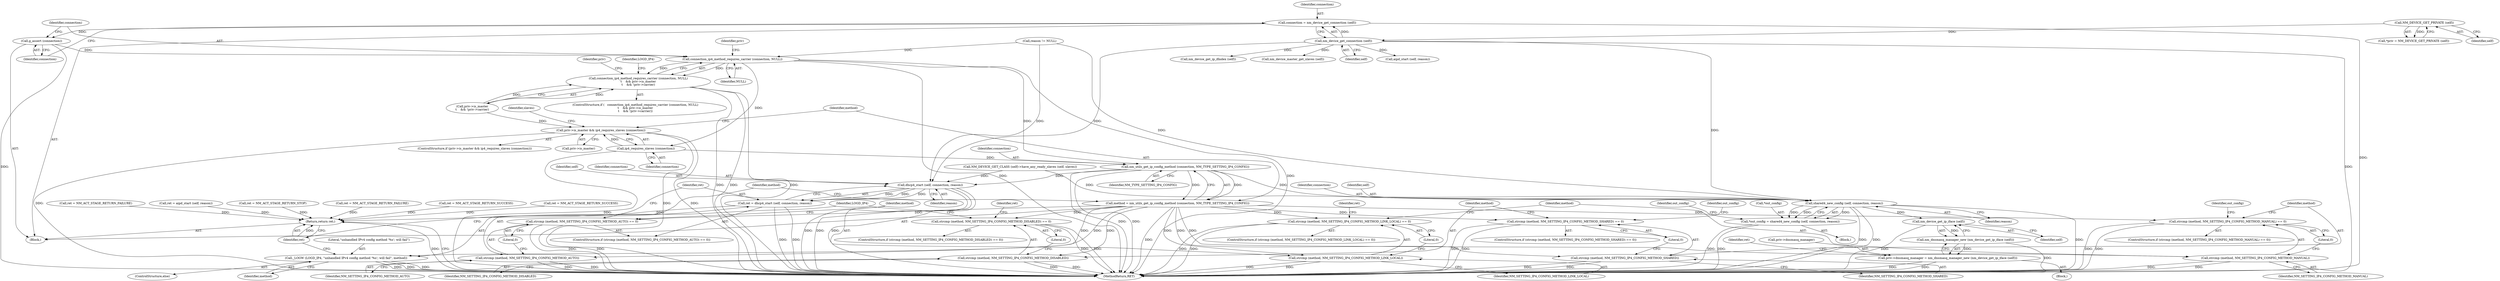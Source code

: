 digraph "0_NetworkManager_d5fc88e573fa58b93034b04d35a2454f5d28cad9@API" {
"1005721" [label="(Call,connection = nm_device_get_connection (self))"];
"1005723" [label="(Call,nm_device_get_connection (self))"];
"1005706" [label="(Call,NM_DEVICE_GET_PRIVATE (self))"];
"1005725" [label="(Call,g_assert (connection))"];
"1005729" [label="(Call,connection_ip4_method_requires_carrier (connection, NULL))"];
"1005728" [label="(Call,connection_ip4_method_requires_carrier (connection, NULL)\n\t    && priv->is_master\n\t    && !priv->carrier)"];
"1005753" [label="(Call,ip4_requires_slaves (connection))"];
"1005749" [label="(Call,priv->is_master && ip4_requires_slaves (connection))"];
"1005781" [label="(Call,nm_utils_get_ip_config_method (connection, NM_TYPE_SETTING_IP4_CONFIG))"];
"1005779" [label="(Call,method = nm_utils_get_ip_config_method (connection, NM_TYPE_SETTING_IP4_CONFIG))"];
"1005785" [label="(Call,strcmp (method, NM_SETTING_IP4_CONFIG_METHOD_AUTO) == 0)"];
"1005786" [label="(Call,strcmp (method, NM_SETTING_IP4_CONFIG_METHOD_AUTO))"];
"1005798" [label="(Call,strcmp (method, NM_SETTING_IP4_CONFIG_METHOD_LINK_LOCAL) == 0)"];
"1005799" [label="(Call,strcmp (method, NM_SETTING_IP4_CONFIG_METHOD_LINK_LOCAL))"];
"1005810" [label="(Call,strcmp (method, NM_SETTING_IP4_CONFIG_METHOD_MANUAL) == 0)"];
"1005811" [label="(Call,strcmp (method, NM_SETTING_IP4_CONFIG_METHOD_MANUAL))"];
"1005830" [label="(Call,strcmp (method, NM_SETTING_IP4_CONFIG_METHOD_SHARED) == 0)"];
"1005831" [label="(Call,strcmp (method, NM_SETTING_IP4_CONFIG_METHOD_SHARED))"];
"1005863" [label="(Call,strcmp (method, NM_SETTING_IP4_CONFIG_METHOD_DISABLED) == 0)"];
"1005864" [label="(Call,strcmp (method, NM_SETTING_IP4_CONFIG_METHOD_DISABLED))"];
"1005873" [label="(Call,_LOGW (LOGD_IP4, \"unhandled IPv4 config method '%s'; will fail\", method))"];
"1005792" [label="(Call,dhcp4_start (self, connection, reason))"];
"1005790" [label="(Call,ret = dhcp4_start (self, connection, reason))"];
"1005877" [label="(Return,return ret;)"];
"1005839" [label="(Call,shared4_new_config (self, connection, reason))"];
"1005836" [label="(Call,*out_config = shared4_new_config (self, connection, reason))"];
"1005852" [label="(Call,nm_device_get_ip_iface (self))"];
"1005851" [label="(Call,nm_dnsmasq_manager_new (nm_device_get_ip_iface (self)))"];
"1005847" [label="(Call,priv->dnsmasq_manager = nm_dnsmasq_manager_new (nm_device_get_ip_iface (self)))"];
"1005730" [label="(Identifier,connection)"];
"1005863" [label="(Call,strcmp (method, NM_SETTING_IP4_CONFIG_METHOD_DISABLED) == 0)"];
"1005873" [label="(Call,_LOGW (LOGD_IP4, \"unhandled IPv4 config method '%s'; will fail\", method))"];
"1005795" [label="(Identifier,reason)"];
"1005867" [label="(Literal,0)"];
"1005875" [label="(Literal,\"unhandled IPv4 config method '%s'; will fail\")"];
"1005753" [label="(Call,ip4_requires_slaves (connection))"];
"1005833" [label="(Identifier,NM_SETTING_IP4_CONFIG_METHOD_SHARED)"];
"1005706" [label="(Call,NM_DEVICE_GET_PRIVATE (self))"];
"1005797" [label="(ControlStructure,if (strcmp (method, NM_SETTING_IP4_CONFIG_METHOD_LINK_LOCAL) == 0))"];
"1005779" [label="(Call,method = nm_utils_get_ip_config_method (connection, NM_TYPE_SETTING_IP4_CONFIG))"];
"1005723" [label="(Call,nm_device_get_connection (self))"];
"1005792" [label="(Call,dhcp4_start (self, connection, reason))"];
"1005780" [label="(Identifier,method)"];
"1005840" [label="(Identifier,self)"];
"1005852" [label="(Call,nm_device_get_ip_iface (self))"];
"1005748" [label="(ControlStructure,if (priv->is_master && ip4_requires_slaves (connection)))"];
"1005846" [label="(Block,)"];
"1005837" [label="(Call,*out_config)"];
"1005814" [label="(Literal,0)"];
"1005757" [label="(Identifier,slaves)"];
"1005722" [label="(Identifier,connection)"];
"1005721" [label="(Call,connection = nm_device_get_connection (self))"];
"1005847" [label="(Call,priv->dnsmasq_manager = nm_dnsmasq_manager_new (nm_device_get_ip_iface (self)))"];
"1005870" [label="(Identifier,ret)"];
"1005851" [label="(Call,nm_dnsmasq_manager_new (nm_device_get_ip_iface (self)))"];
"1005728" [label="(Call,connection_ip4_method_requires_carrier (connection, NULL)\n\t    && priv->is_master\n\t    && !priv->carrier)"];
"1005762" [label="(Call,NM_DEVICE_GET_CLASS (self)->have_any_ready_slaves (self, slaves))"];
"1005804" [label="(Identifier,ret)"];
"1005838" [label="(Identifier,out_config)"];
"1005820" [label="(Call,nm_device_get_ip_ifindex (self))"];
"1005789" [label="(Literal,0)"];
"1005877" [label="(Return,return ret;)"];
"1005750" [label="(Call,priv->is_master)"];
"1005782" [label="(Identifier,connection)"];
"1005818" [label="(Identifier,out_config)"];
"1005878" [label="(Identifier,ret)"];
"1005855" [label="(Identifier,ret)"];
"1005813" [label="(Identifier,NM_SETTING_IP4_CONFIG_METHOD_MANUAL)"];
"1005845" [label="(Identifier,out_config)"];
"1005758" [label="(Call,nm_device_master_get_slaves (self))"];
"1005869" [label="(Call,ret = NM_ACT_STAGE_RETURN_STOP)"];
"1005785" [label="(Call,strcmp (method, NM_SETTING_IP4_CONFIG_METHOD_AUTO) == 0)"];
"1005707" [label="(Identifier,self)"];
"1005710" [label="(Call,ret = NM_ACT_STAGE_RETURN_FAILURE)"];
"1005787" [label="(Identifier,method)"];
"1005825" [label="(Call,ret = NM_ACT_STAGE_RETURN_SUCCESS)"];
"1005724" [label="(Identifier,self)"];
"1005726" [label="(Identifier,connection)"];
"1005812" [label="(Identifier,method)"];
"1005788" [label="(Identifier,NM_SETTING_IP4_CONFIG_METHOD_AUTO)"];
"1005791" [label="(Identifier,ret)"];
"1005790" [label="(Call,ret = dhcp4_start (self, connection, reason))"];
"1005717" [label="(Call,reason != NULL)"];
"1005704" [label="(Call,*priv = NM_DEVICE_GET_PRIVATE (self))"];
"1005754" [label="(Identifier,connection)"];
"1005799" [label="(Call,strcmp (method, NM_SETTING_IP4_CONFIG_METHOD_LINK_LOCAL))"];
"1005872" [label="(ControlStructure,else)"];
"1005731" [label="(Identifier,NULL)"];
"1005801" [label="(Identifier,NM_SETTING_IP4_CONFIG_METHOD_LINK_LOCAL)"];
"1005734" [label="(Identifier,priv)"];
"1005725" [label="(Call,g_assert (connection))"];
"1005729" [label="(Call,connection_ip4_method_requires_carrier (connection, NULL))"];
"1005793" [label="(Identifier,self)"];
"1005866" [label="(Identifier,NM_SETTING_IP4_CONFIG_METHOD_DISABLED)"];
"1005842" [label="(Identifier,reason)"];
"1005854" [label="(Call,ret = NM_ACT_STAGE_RETURN_SUCCESS)"];
"1005835" [label="(Block,)"];
"1005864" [label="(Call,strcmp (method, NM_SETTING_IP4_CONFIG_METHOD_DISABLED))"];
"1005865" [label="(Identifier,method)"];
"1005798" [label="(Call,strcmp (method, NM_SETTING_IP4_CONFIG_METHOD_LINK_LOCAL) == 0)"];
"1005810" [label="(Call,strcmp (method, NM_SETTING_IP4_CONFIG_METHOD_MANUAL) == 0)"];
"1005811" [label="(Call,strcmp (method, NM_SETTING_IP4_CONFIG_METHOD_MANUAL))"];
"1005802" [label="(Literal,0)"];
"1005841" [label="(Identifier,connection)"];
"1005781" [label="(Call,nm_utils_get_ip_config_method (connection, NM_TYPE_SETTING_IP4_CONFIG))"];
"1005853" [label="(Identifier,self)"];
"1007368" [label="(MethodReturn,RET)"];
"1005743" [label="(Identifier,LOGD_IP4)"];
"1005783" [label="(Identifier,NM_TYPE_SETTING_IP4_CONFIG)"];
"1005858" [label="(Call,ret = NM_ACT_STAGE_RETURN_FAILURE)"];
"1005874" [label="(Identifier,LOGD_IP4)"];
"1005732" [label="(Call,priv->is_master\n\t    && !priv->carrier)"];
"1005786" [label="(Call,strcmp (method, NM_SETTING_IP4_CONFIG_METHOD_AUTO))"];
"1005702" [label="(Block,)"];
"1005751" [label="(Identifier,priv)"];
"1005876" [label="(Identifier,method)"];
"1005794" [label="(Identifier,connection)"];
"1005809" [label="(ControlStructure,if (strcmp (method, NM_SETTING_IP4_CONFIG_METHOD_MANUAL) == 0))"];
"1005803" [label="(Call,ret = aipd_start (self, reason))"];
"1005839" [label="(Call,shared4_new_config (self, connection, reason))"];
"1005829" [label="(ControlStructure,if (strcmp (method, NM_SETTING_IP4_CONFIG_METHOD_SHARED) == 0))"];
"1005834" [label="(Literal,0)"];
"1005848" [label="(Call,priv->dnsmasq_manager)"];
"1005832" [label="(Identifier,method)"];
"1005805" [label="(Call,aipd_start (self, reason))"];
"1005830" [label="(Call,strcmp (method, NM_SETTING_IP4_CONFIG_METHOD_SHARED) == 0)"];
"1005836" [label="(Call,*out_config = shared4_new_config (self, connection, reason))"];
"1005862" [label="(ControlStructure,if (strcmp (method, NM_SETTING_IP4_CONFIG_METHOD_DISABLED) == 0))"];
"1005727" [label="(ControlStructure,if (   connection_ip4_method_requires_carrier (connection, NULL)\n\t    && priv->is_master\n\t    && !priv->carrier))"];
"1005784" [label="(ControlStructure,if (strcmp (method, NM_SETTING_IP4_CONFIG_METHOD_AUTO) == 0))"];
"1005800" [label="(Identifier,method)"];
"1005831" [label="(Call,strcmp (method, NM_SETTING_IP4_CONFIG_METHOD_SHARED))"];
"1005749" [label="(Call,priv->is_master && ip4_requires_slaves (connection))"];
"1005721" -> "1005702"  [label="AST: "];
"1005721" -> "1005723"  [label="CFG: "];
"1005722" -> "1005721"  [label="AST: "];
"1005723" -> "1005721"  [label="AST: "];
"1005726" -> "1005721"  [label="CFG: "];
"1005721" -> "1007368"  [label="DDG: "];
"1005723" -> "1005721"  [label="DDG: "];
"1005721" -> "1005725"  [label="DDG: "];
"1005723" -> "1005724"  [label="CFG: "];
"1005724" -> "1005723"  [label="AST: "];
"1005723" -> "1007368"  [label="DDG: "];
"1005706" -> "1005723"  [label="DDG: "];
"1005723" -> "1005758"  [label="DDG: "];
"1005723" -> "1005792"  [label="DDG: "];
"1005723" -> "1005805"  [label="DDG: "];
"1005723" -> "1005820"  [label="DDG: "];
"1005723" -> "1005839"  [label="DDG: "];
"1005706" -> "1005704"  [label="AST: "];
"1005706" -> "1005707"  [label="CFG: "];
"1005707" -> "1005706"  [label="AST: "];
"1005704" -> "1005706"  [label="CFG: "];
"1005706" -> "1005704"  [label="DDG: "];
"1005725" -> "1005702"  [label="AST: "];
"1005725" -> "1005726"  [label="CFG: "];
"1005726" -> "1005725"  [label="AST: "];
"1005730" -> "1005725"  [label="CFG: "];
"1005725" -> "1007368"  [label="DDG: "];
"1005725" -> "1005729"  [label="DDG: "];
"1005729" -> "1005728"  [label="AST: "];
"1005729" -> "1005731"  [label="CFG: "];
"1005730" -> "1005729"  [label="AST: "];
"1005731" -> "1005729"  [label="AST: "];
"1005734" -> "1005729"  [label="CFG: "];
"1005728" -> "1005729"  [label="CFG: "];
"1005729" -> "1007368"  [label="DDG: "];
"1005729" -> "1007368"  [label="DDG: "];
"1005729" -> "1005728"  [label="DDG: "];
"1005729" -> "1005728"  [label="DDG: "];
"1005717" -> "1005729"  [label="DDG: "];
"1005729" -> "1005753"  [label="DDG: "];
"1005729" -> "1005781"  [label="DDG: "];
"1005728" -> "1005727"  [label="AST: "];
"1005728" -> "1005732"  [label="CFG: "];
"1005732" -> "1005728"  [label="AST: "];
"1005743" -> "1005728"  [label="CFG: "];
"1005751" -> "1005728"  [label="CFG: "];
"1005728" -> "1007368"  [label="DDG: "];
"1005728" -> "1007368"  [label="DDG: "];
"1005728" -> "1007368"  [label="DDG: "];
"1005732" -> "1005728"  [label="DDG: "];
"1005732" -> "1005728"  [label="DDG: "];
"1005753" -> "1005749"  [label="AST: "];
"1005753" -> "1005754"  [label="CFG: "];
"1005754" -> "1005753"  [label="AST: "];
"1005749" -> "1005753"  [label="CFG: "];
"1005753" -> "1007368"  [label="DDG: "];
"1005753" -> "1005749"  [label="DDG: "];
"1005753" -> "1005781"  [label="DDG: "];
"1005749" -> "1005748"  [label="AST: "];
"1005749" -> "1005750"  [label="CFG: "];
"1005750" -> "1005749"  [label="AST: "];
"1005757" -> "1005749"  [label="CFG: "];
"1005780" -> "1005749"  [label="CFG: "];
"1005749" -> "1007368"  [label="DDG: "];
"1005749" -> "1007368"  [label="DDG: "];
"1005749" -> "1007368"  [label="DDG: "];
"1005732" -> "1005749"  [label="DDG: "];
"1005781" -> "1005779"  [label="AST: "];
"1005781" -> "1005783"  [label="CFG: "];
"1005782" -> "1005781"  [label="AST: "];
"1005783" -> "1005781"  [label="AST: "];
"1005779" -> "1005781"  [label="CFG: "];
"1005781" -> "1007368"  [label="DDG: "];
"1005781" -> "1007368"  [label="DDG: "];
"1005781" -> "1005779"  [label="DDG: "];
"1005781" -> "1005779"  [label="DDG: "];
"1005781" -> "1005792"  [label="DDG: "];
"1005781" -> "1005839"  [label="DDG: "];
"1005779" -> "1005702"  [label="AST: "];
"1005780" -> "1005779"  [label="AST: "];
"1005787" -> "1005779"  [label="CFG: "];
"1005779" -> "1007368"  [label="DDG: "];
"1005779" -> "1005785"  [label="DDG: "];
"1005779" -> "1005786"  [label="DDG: "];
"1005779" -> "1005798"  [label="DDG: "];
"1005779" -> "1005799"  [label="DDG: "];
"1005779" -> "1005810"  [label="DDG: "];
"1005779" -> "1005811"  [label="DDG: "];
"1005779" -> "1005830"  [label="DDG: "];
"1005779" -> "1005831"  [label="DDG: "];
"1005779" -> "1005863"  [label="DDG: "];
"1005779" -> "1005864"  [label="DDG: "];
"1005779" -> "1005873"  [label="DDG: "];
"1005785" -> "1005784"  [label="AST: "];
"1005785" -> "1005789"  [label="CFG: "];
"1005786" -> "1005785"  [label="AST: "];
"1005789" -> "1005785"  [label="AST: "];
"1005791" -> "1005785"  [label="CFG: "];
"1005800" -> "1005785"  [label="CFG: "];
"1005785" -> "1007368"  [label="DDG: "];
"1005785" -> "1007368"  [label="DDG: "];
"1005786" -> "1005788"  [label="CFG: "];
"1005787" -> "1005786"  [label="AST: "];
"1005788" -> "1005786"  [label="AST: "];
"1005789" -> "1005786"  [label="CFG: "];
"1005786" -> "1007368"  [label="DDG: "];
"1005786" -> "1007368"  [label="DDG: "];
"1005798" -> "1005797"  [label="AST: "];
"1005798" -> "1005802"  [label="CFG: "];
"1005799" -> "1005798"  [label="AST: "];
"1005802" -> "1005798"  [label="AST: "];
"1005804" -> "1005798"  [label="CFG: "];
"1005812" -> "1005798"  [label="CFG: "];
"1005798" -> "1007368"  [label="DDG: "];
"1005798" -> "1007368"  [label="DDG: "];
"1005799" -> "1005801"  [label="CFG: "];
"1005800" -> "1005799"  [label="AST: "];
"1005801" -> "1005799"  [label="AST: "];
"1005802" -> "1005799"  [label="CFG: "];
"1005799" -> "1007368"  [label="DDG: "];
"1005799" -> "1007368"  [label="DDG: "];
"1005810" -> "1005809"  [label="AST: "];
"1005810" -> "1005814"  [label="CFG: "];
"1005811" -> "1005810"  [label="AST: "];
"1005814" -> "1005810"  [label="AST: "];
"1005818" -> "1005810"  [label="CFG: "];
"1005832" -> "1005810"  [label="CFG: "];
"1005810" -> "1007368"  [label="DDG: "];
"1005810" -> "1007368"  [label="DDG: "];
"1005811" -> "1005813"  [label="CFG: "];
"1005812" -> "1005811"  [label="AST: "];
"1005813" -> "1005811"  [label="AST: "];
"1005814" -> "1005811"  [label="CFG: "];
"1005811" -> "1007368"  [label="DDG: "];
"1005811" -> "1007368"  [label="DDG: "];
"1005830" -> "1005829"  [label="AST: "];
"1005830" -> "1005834"  [label="CFG: "];
"1005831" -> "1005830"  [label="AST: "];
"1005834" -> "1005830"  [label="AST: "];
"1005838" -> "1005830"  [label="CFG: "];
"1005865" -> "1005830"  [label="CFG: "];
"1005830" -> "1007368"  [label="DDG: "];
"1005830" -> "1007368"  [label="DDG: "];
"1005831" -> "1005833"  [label="CFG: "];
"1005832" -> "1005831"  [label="AST: "];
"1005833" -> "1005831"  [label="AST: "];
"1005834" -> "1005831"  [label="CFG: "];
"1005831" -> "1007368"  [label="DDG: "];
"1005831" -> "1007368"  [label="DDG: "];
"1005863" -> "1005862"  [label="AST: "];
"1005863" -> "1005867"  [label="CFG: "];
"1005864" -> "1005863"  [label="AST: "];
"1005867" -> "1005863"  [label="AST: "];
"1005870" -> "1005863"  [label="CFG: "];
"1005874" -> "1005863"  [label="CFG: "];
"1005863" -> "1007368"  [label="DDG: "];
"1005863" -> "1007368"  [label="DDG: "];
"1005864" -> "1005866"  [label="CFG: "];
"1005865" -> "1005864"  [label="AST: "];
"1005866" -> "1005864"  [label="AST: "];
"1005867" -> "1005864"  [label="CFG: "];
"1005864" -> "1007368"  [label="DDG: "];
"1005864" -> "1007368"  [label="DDG: "];
"1005873" -> "1005872"  [label="AST: "];
"1005873" -> "1005876"  [label="CFG: "];
"1005874" -> "1005873"  [label="AST: "];
"1005875" -> "1005873"  [label="AST: "];
"1005876" -> "1005873"  [label="AST: "];
"1005878" -> "1005873"  [label="CFG: "];
"1005873" -> "1007368"  [label="DDG: "];
"1005873" -> "1007368"  [label="DDG: "];
"1005873" -> "1007368"  [label="DDG: "];
"1005792" -> "1005790"  [label="AST: "];
"1005792" -> "1005795"  [label="CFG: "];
"1005793" -> "1005792"  [label="AST: "];
"1005794" -> "1005792"  [label="AST: "];
"1005795" -> "1005792"  [label="AST: "];
"1005790" -> "1005792"  [label="CFG: "];
"1005792" -> "1007368"  [label="DDG: "];
"1005792" -> "1007368"  [label="DDG: "];
"1005792" -> "1007368"  [label="DDG: "];
"1005792" -> "1005790"  [label="DDG: "];
"1005792" -> "1005790"  [label="DDG: "];
"1005792" -> "1005790"  [label="DDG: "];
"1005762" -> "1005792"  [label="DDG: "];
"1005717" -> "1005792"  [label="DDG: "];
"1005790" -> "1005784"  [label="AST: "];
"1005791" -> "1005790"  [label="AST: "];
"1005878" -> "1005790"  [label="CFG: "];
"1005790" -> "1007368"  [label="DDG: "];
"1005790" -> "1007368"  [label="DDG: "];
"1005790" -> "1005877"  [label="DDG: "];
"1005877" -> "1005702"  [label="AST: "];
"1005877" -> "1005878"  [label="CFG: "];
"1005878" -> "1005877"  [label="AST: "];
"1007368" -> "1005877"  [label="CFG: "];
"1005877" -> "1007368"  [label="DDG: "];
"1005878" -> "1005877"  [label="DDG: "];
"1005803" -> "1005877"  [label="DDG: "];
"1005710" -> "1005877"  [label="DDG: "];
"1005869" -> "1005877"  [label="DDG: "];
"1005825" -> "1005877"  [label="DDG: "];
"1005854" -> "1005877"  [label="DDG: "];
"1005858" -> "1005877"  [label="DDG: "];
"1005839" -> "1005836"  [label="AST: "];
"1005839" -> "1005842"  [label="CFG: "];
"1005840" -> "1005839"  [label="AST: "];
"1005841" -> "1005839"  [label="AST: "];
"1005842" -> "1005839"  [label="AST: "];
"1005836" -> "1005839"  [label="CFG: "];
"1005839" -> "1007368"  [label="DDG: "];
"1005839" -> "1007368"  [label="DDG: "];
"1005839" -> "1007368"  [label="DDG: "];
"1005839" -> "1005836"  [label="DDG: "];
"1005839" -> "1005836"  [label="DDG: "];
"1005839" -> "1005836"  [label="DDG: "];
"1005762" -> "1005839"  [label="DDG: "];
"1005717" -> "1005839"  [label="DDG: "];
"1005839" -> "1005852"  [label="DDG: "];
"1005836" -> "1005835"  [label="AST: "];
"1005837" -> "1005836"  [label="AST: "];
"1005845" -> "1005836"  [label="CFG: "];
"1005836" -> "1007368"  [label="DDG: "];
"1005836" -> "1007368"  [label="DDG: "];
"1005852" -> "1005851"  [label="AST: "];
"1005852" -> "1005853"  [label="CFG: "];
"1005853" -> "1005852"  [label="AST: "];
"1005851" -> "1005852"  [label="CFG: "];
"1005852" -> "1007368"  [label="DDG: "];
"1005852" -> "1005851"  [label="DDG: "];
"1005851" -> "1005847"  [label="AST: "];
"1005847" -> "1005851"  [label="CFG: "];
"1005851" -> "1007368"  [label="DDG: "];
"1005851" -> "1005847"  [label="DDG: "];
"1005847" -> "1005846"  [label="AST: "];
"1005848" -> "1005847"  [label="AST: "];
"1005855" -> "1005847"  [label="CFG: "];
"1005847" -> "1007368"  [label="DDG: "];
"1005847" -> "1007368"  [label="DDG: "];
}
